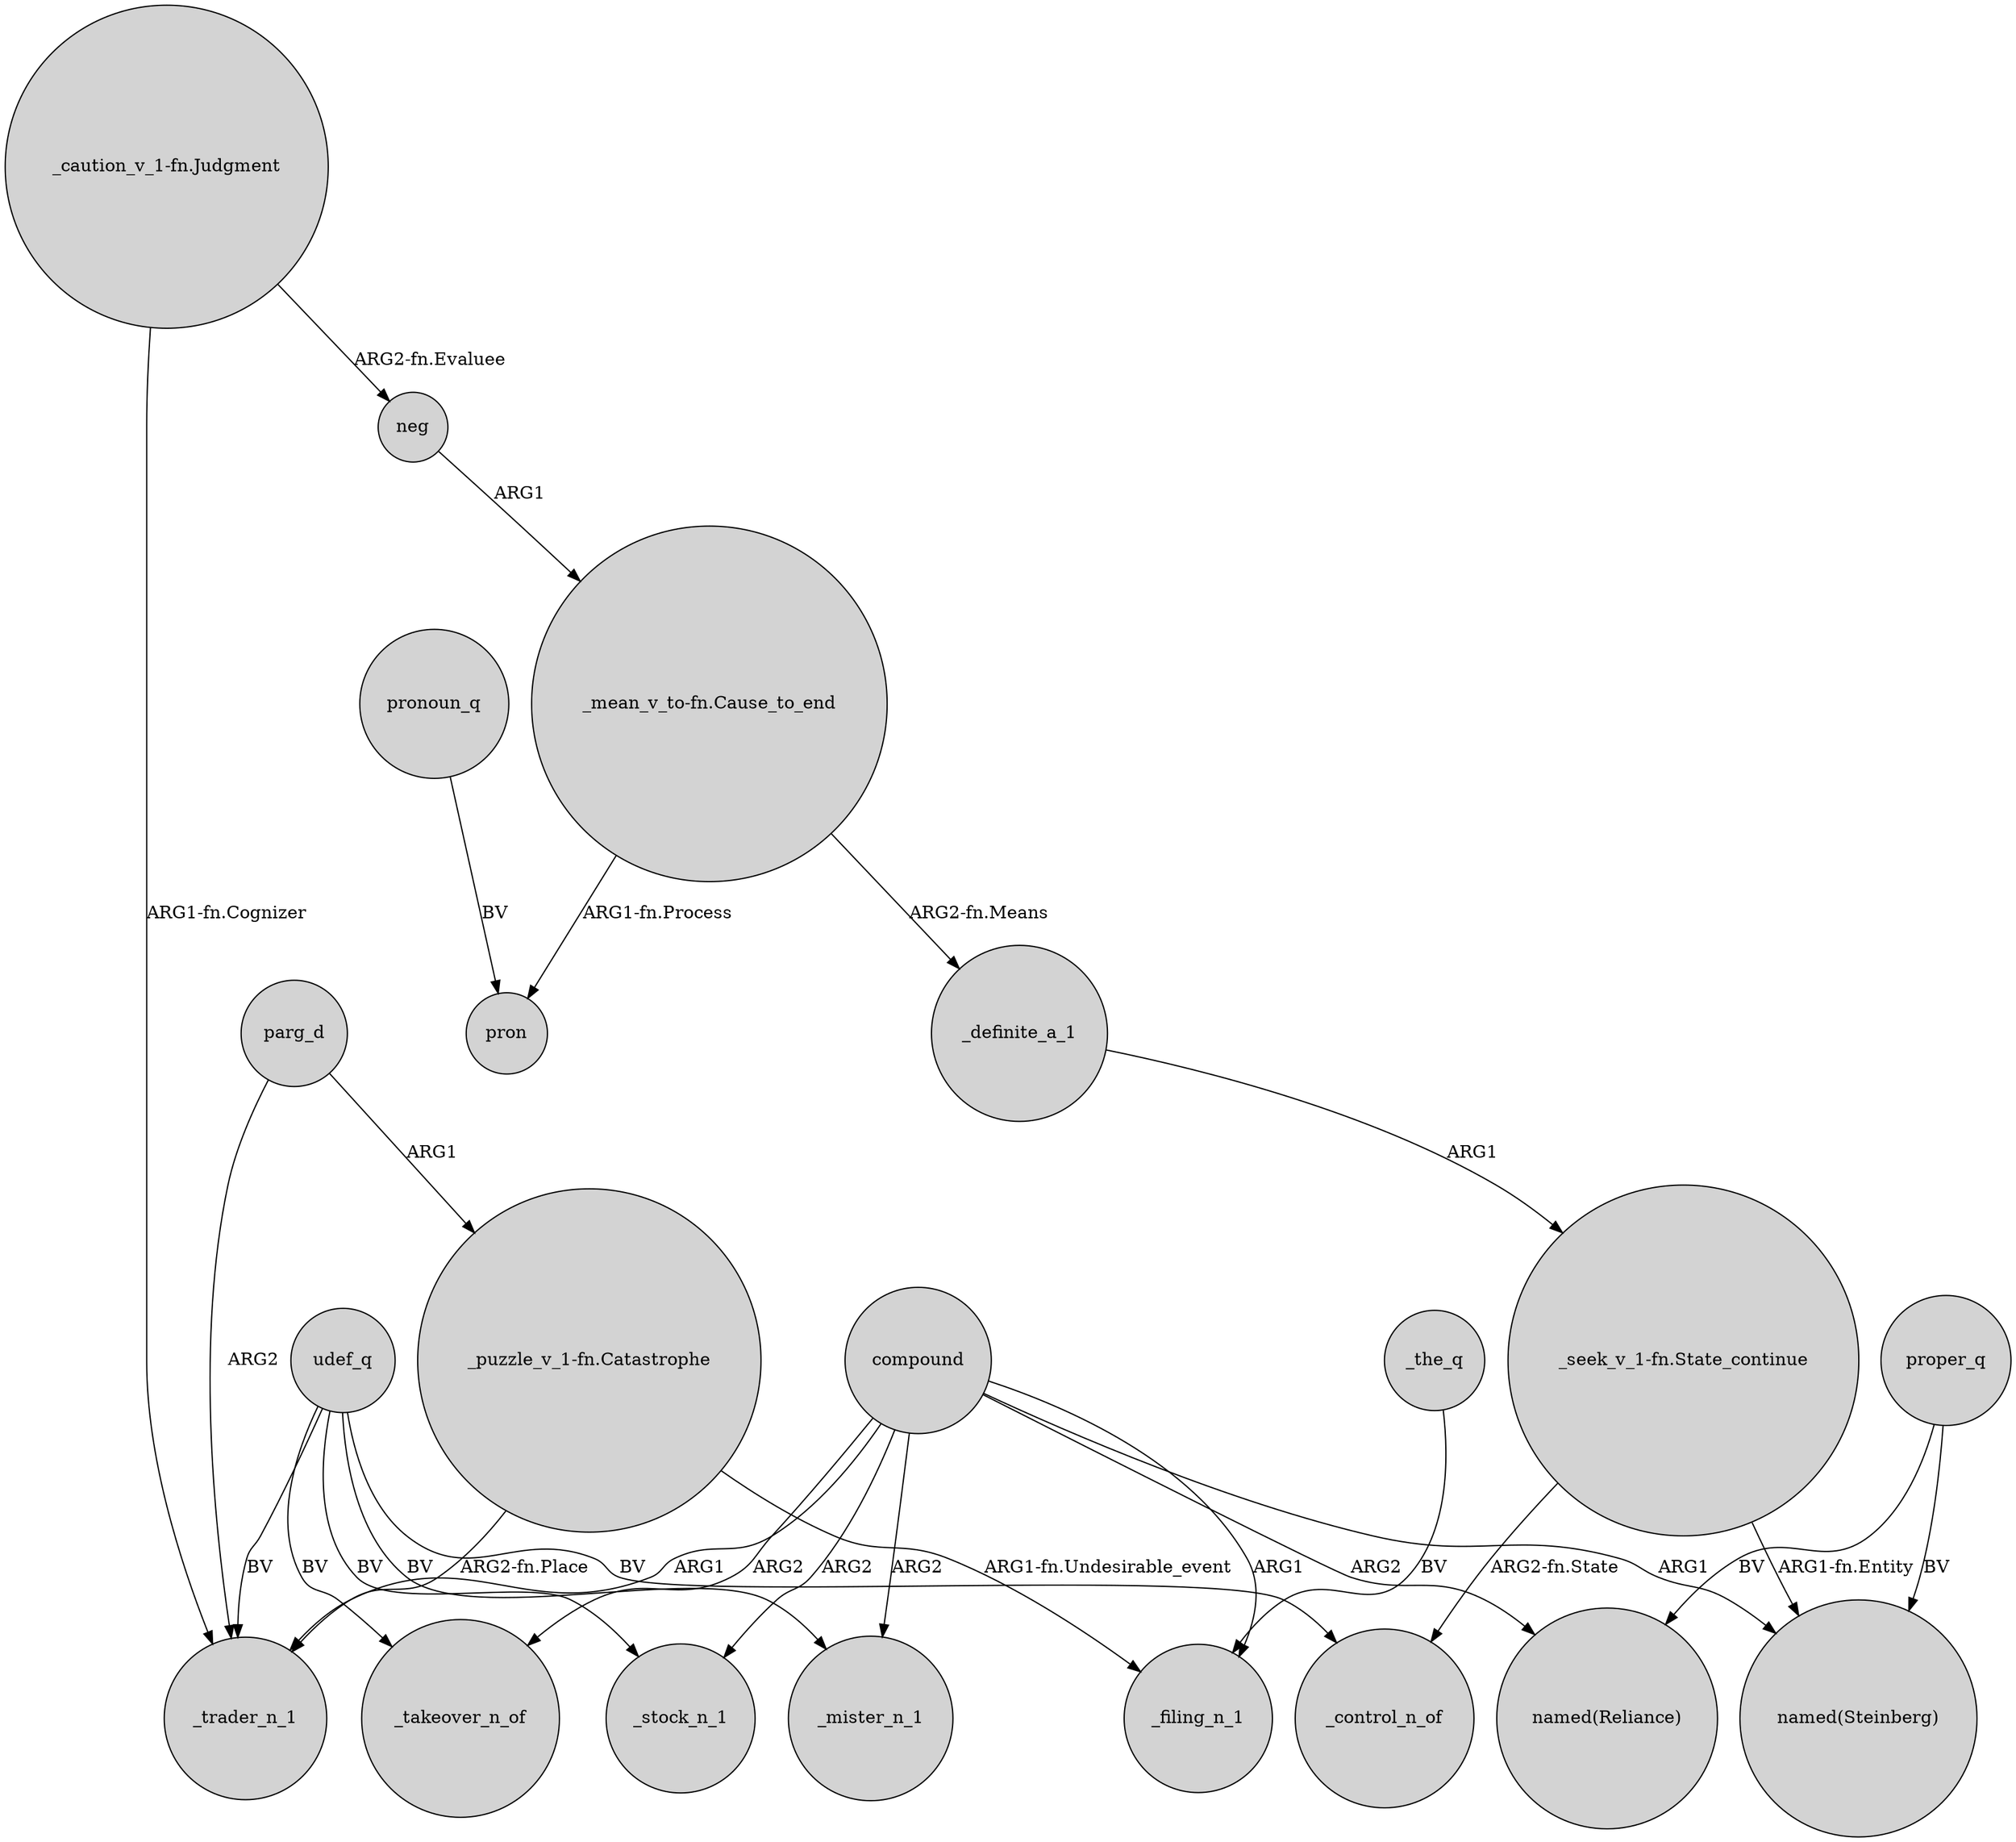digraph {
	node [shape=circle style=filled]
	_definite_a_1 -> "_seek_v_1-fn.State_continue" [label=ARG1]
	compound -> _mister_n_1 [label=ARG2]
	udef_q -> _control_n_of [label=BV]
	_the_q -> _filing_n_1 [label=BV]
	"_caution_v_1-fn.Judgment" -> neg [label="ARG2-fn.Evaluee"]
	compound -> _trader_n_1 [label=ARG1]
	compound -> _filing_n_1 [label=ARG1]
	udef_q -> _mister_n_1 [label=BV]
	pronoun_q -> pron [label=BV]
	udef_q -> _takeover_n_of [label=BV]
	"_caution_v_1-fn.Judgment" -> _trader_n_1 [label="ARG1-fn.Cognizer"]
	udef_q -> _trader_n_1 [label=BV]
	proper_q -> "named(Reliance)" [label=BV]
	udef_q -> _stock_n_1 [label=BV]
	neg -> "_mean_v_to-fn.Cause_to_end" [label=ARG1]
	compound -> _stock_n_1 [label=ARG2]
	"_mean_v_to-fn.Cause_to_end" -> pron [label="ARG1-fn.Process"]
	"_puzzle_v_1-fn.Catastrophe" -> _trader_n_1 [label="ARG2-fn.Place"]
	proper_q -> "named(Steinberg)" [label=BV]
	"_seek_v_1-fn.State_continue" -> _control_n_of [label="ARG2-fn.State"]
	"_puzzle_v_1-fn.Catastrophe" -> _filing_n_1 [label="ARG1-fn.Undesirable_event"]
	compound -> "named(Reliance)" [label=ARG2]
	compound -> "named(Steinberg)" [label=ARG1]
	parg_d -> _trader_n_1 [label=ARG2]
	parg_d -> "_puzzle_v_1-fn.Catastrophe" [label=ARG1]
	compound -> _takeover_n_of [label=ARG2]
	"_seek_v_1-fn.State_continue" -> "named(Steinberg)" [label="ARG1-fn.Entity"]
	"_mean_v_to-fn.Cause_to_end" -> _definite_a_1 [label="ARG2-fn.Means"]
}
